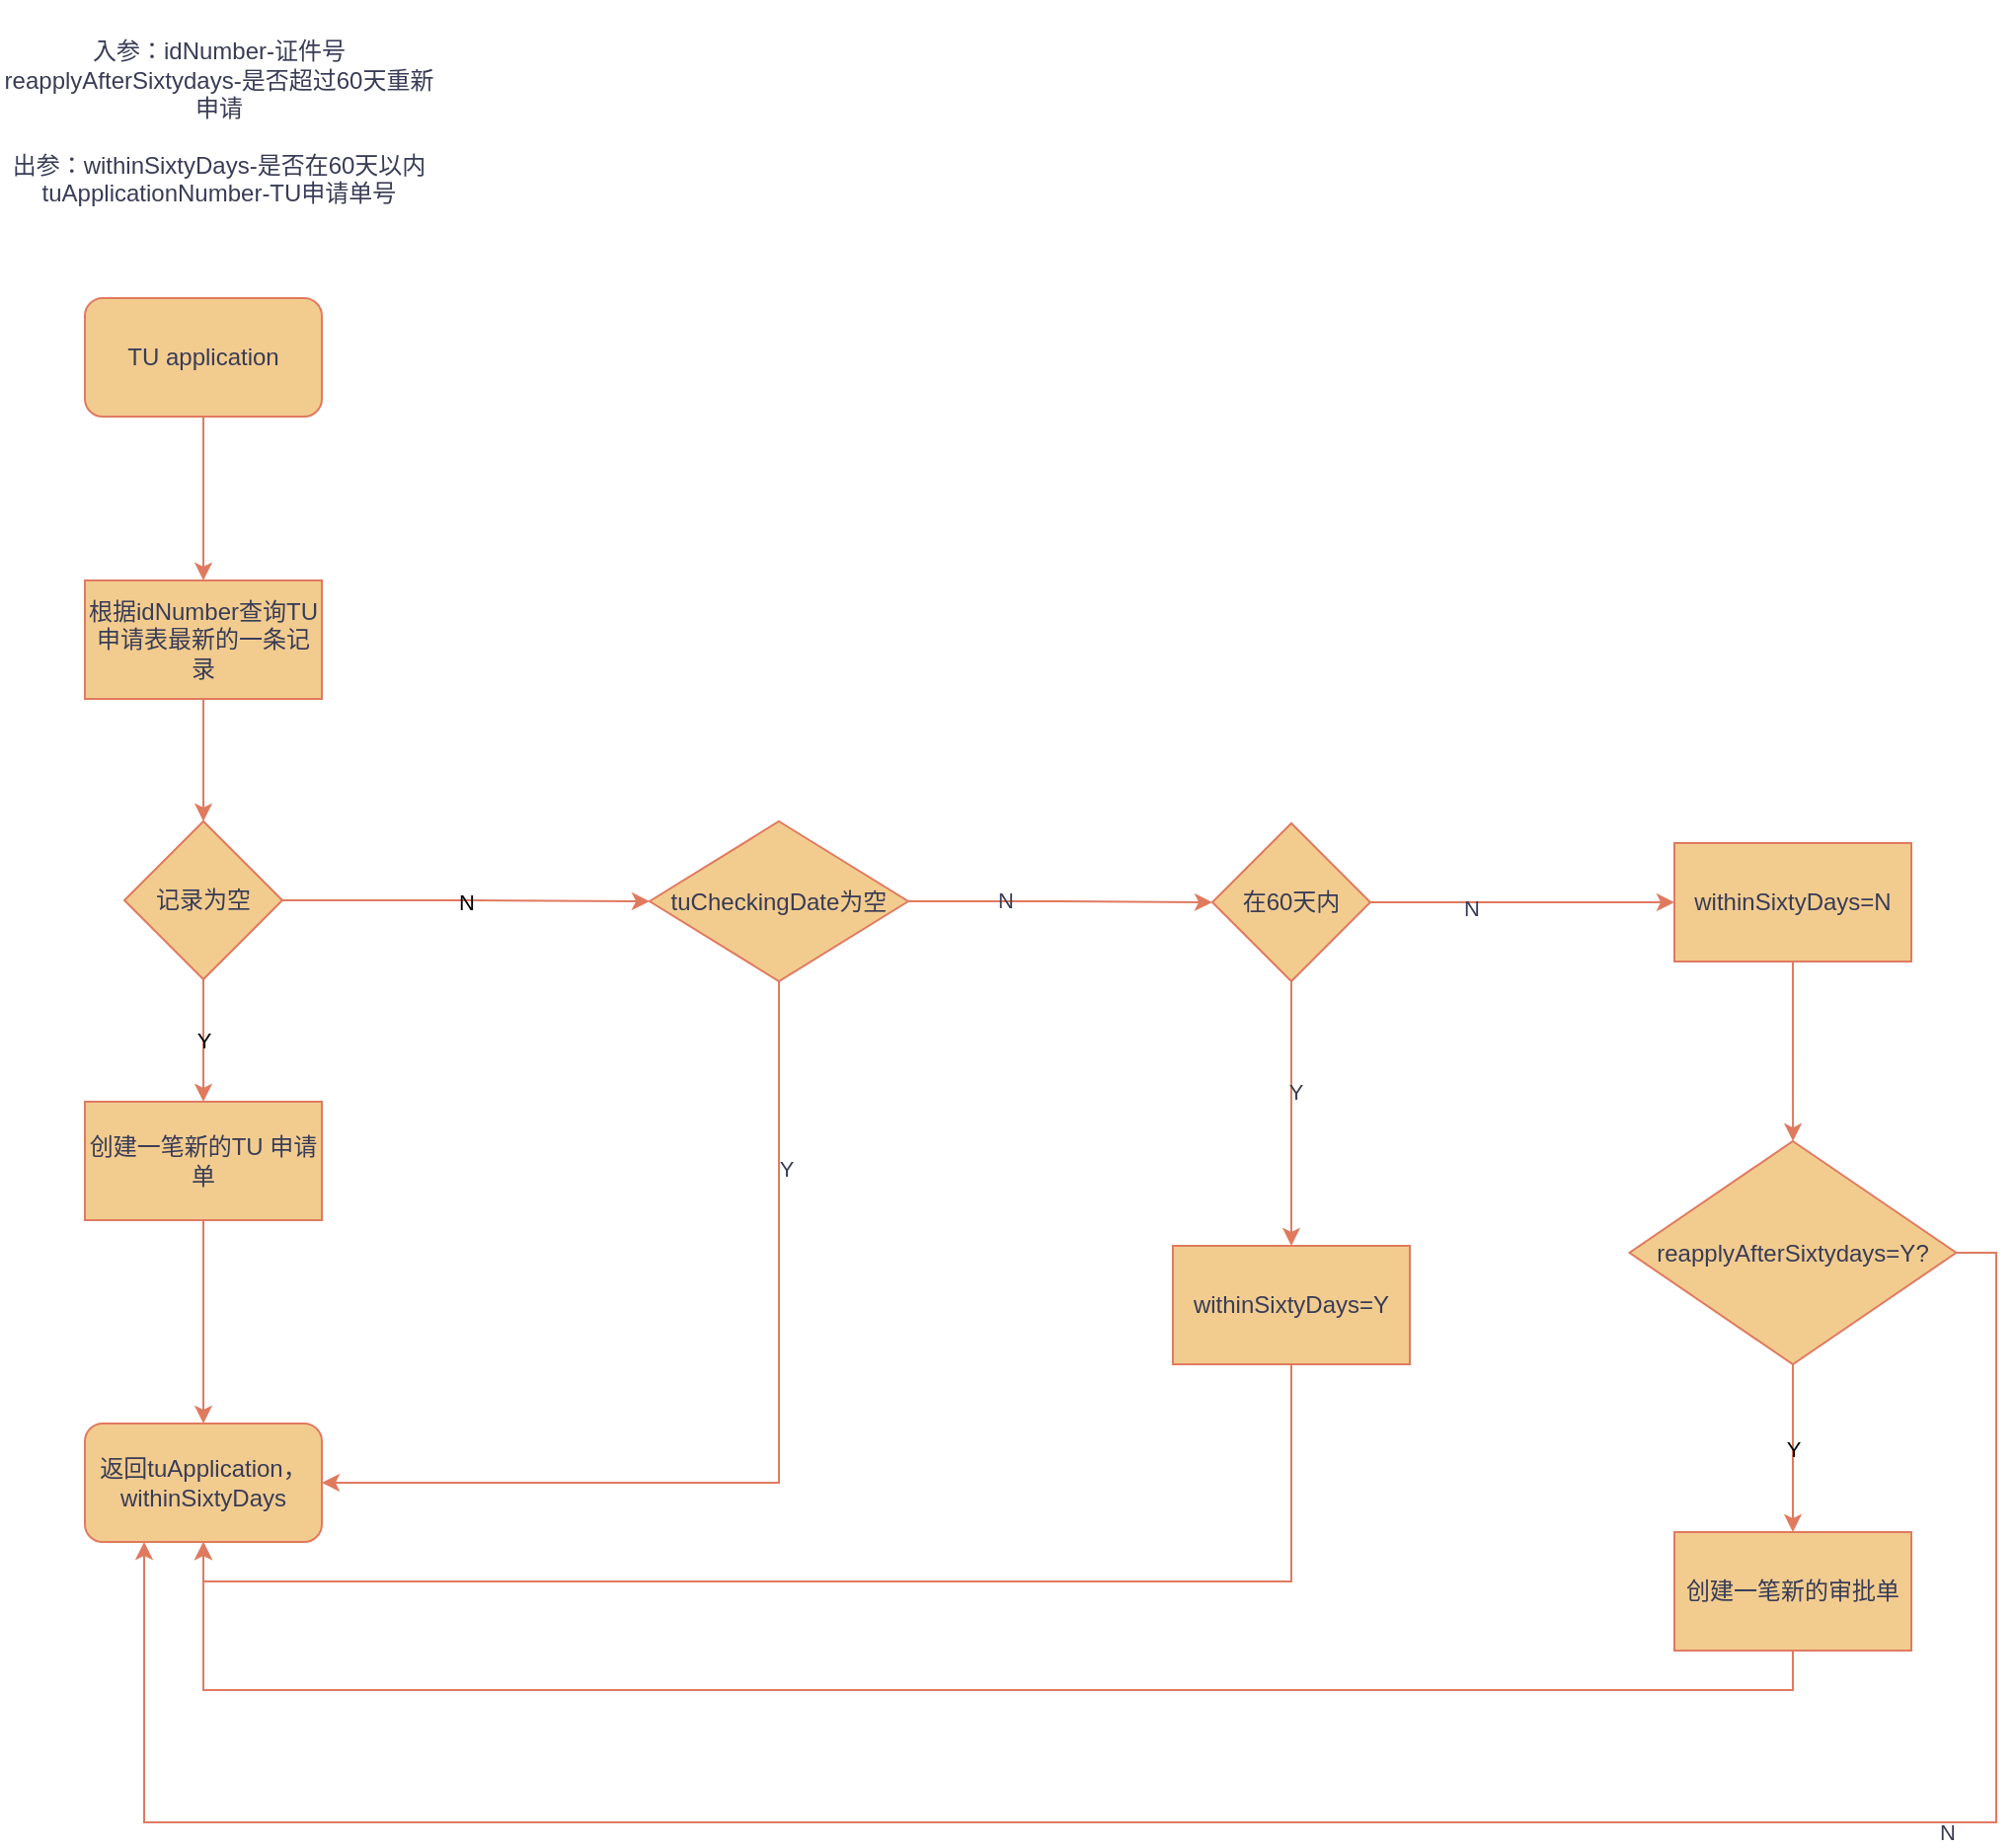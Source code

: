 <mxfile version="20.8.14" type="github">
  <diagram name="Page-1" id="31dhIgdWWiiN4gVW6aO_">
    <mxGraphModel dx="1434" dy="708" grid="0" gridSize="10" guides="1" tooltips="1" connect="1" arrows="1" fold="1" page="0" pageScale="1" pageWidth="827" pageHeight="1169" math="0" shadow="0">
      <root>
        <mxCell id="0" />
        <mxCell id="1" parent="0" />
        <mxCell id="bst0LnU-Npar3bB6vKzg-10" style="edgeStyle=orthogonalEdgeStyle;rounded=0;orthogonalLoop=1;jettySize=auto;html=1;exitX=0.5;exitY=1;exitDx=0;exitDy=0;labelBackgroundColor=none;strokeColor=#E07A5F;fontColor=default;" edge="1" parent="1" source="bst0LnU-Npar3bB6vKzg-1" target="bst0LnU-Npar3bB6vKzg-9">
          <mxGeometry relative="1" as="geometry" />
        </mxCell>
        <mxCell id="bst0LnU-Npar3bB6vKzg-1" value="TU application" style="rounded=1;whiteSpace=wrap;html=1;labelBackgroundColor=none;fillColor=#F2CC8F;strokeColor=#E07A5F;fontColor=#393C56;" vertex="1" parent="1">
          <mxGeometry x="252" y="339" width="120" height="60" as="geometry" />
        </mxCell>
        <mxCell id="bst0LnU-Npar3bB6vKzg-6" value="入参：idNumber-证件号&lt;br&gt;reapplyAfterSixtydays-是否超过60天重新申请&lt;br&gt;&lt;br&gt;出参：withinSixtyDays-是否在60天以内&lt;br&gt;tuApplicationNumber-TU申请单号" style="text;html=1;strokeColor=none;fillColor=none;align=center;verticalAlign=middle;whiteSpace=wrap;rounded=0;labelBackgroundColor=none;fontColor=#393C56;" vertex="1" parent="1">
          <mxGeometry x="209" y="188" width="222" height="123" as="geometry" />
        </mxCell>
        <mxCell id="bst0LnU-Npar3bB6vKzg-12" style="edgeStyle=orthogonalEdgeStyle;rounded=0;orthogonalLoop=1;jettySize=auto;html=1;exitX=0.5;exitY=1;exitDx=0;exitDy=0;labelBackgroundColor=none;strokeColor=#E07A5F;fontColor=default;" edge="1" parent="1" source="bst0LnU-Npar3bB6vKzg-9" target="bst0LnU-Npar3bB6vKzg-11">
          <mxGeometry relative="1" as="geometry" />
        </mxCell>
        <mxCell id="bst0LnU-Npar3bB6vKzg-9" value="根据idNumber查询TU申请表最新的一条记录" style="rounded=0;whiteSpace=wrap;html=1;labelBackgroundColor=none;fillColor=#F2CC8F;strokeColor=#E07A5F;fontColor=#393C56;" vertex="1" parent="1">
          <mxGeometry x="252" y="482" width="120" height="60" as="geometry" />
        </mxCell>
        <mxCell id="bst0LnU-Npar3bB6vKzg-15" value="Y" style="edgeStyle=orthogonalEdgeStyle;rounded=0;orthogonalLoop=1;jettySize=auto;html=1;exitX=0.5;exitY=1;exitDx=0;exitDy=0;labelBackgroundColor=none;strokeColor=#E07A5F;fontColor=default;" edge="1" parent="1" source="bst0LnU-Npar3bB6vKzg-11" target="bst0LnU-Npar3bB6vKzg-14">
          <mxGeometry relative="1" as="geometry" />
        </mxCell>
        <mxCell id="bst0LnU-Npar3bB6vKzg-20" value="N" style="edgeStyle=orthogonalEdgeStyle;rounded=0;orthogonalLoop=1;jettySize=auto;html=1;exitX=1;exitY=0.5;exitDx=0;exitDy=0;labelBackgroundColor=none;strokeColor=#E07A5F;fontColor=default;" edge="1" parent="1" source="bst0LnU-Npar3bB6vKzg-11" target="bst0LnU-Npar3bB6vKzg-19">
          <mxGeometry relative="1" as="geometry" />
        </mxCell>
        <mxCell id="bst0LnU-Npar3bB6vKzg-11" value="记录为空" style="rhombus;whiteSpace=wrap;html=1;labelBackgroundColor=none;fillColor=#F2CC8F;strokeColor=#E07A5F;fontColor=#393C56;" vertex="1" parent="1">
          <mxGeometry x="272" y="604" width="80" height="80" as="geometry" />
        </mxCell>
        <mxCell id="bst0LnU-Npar3bB6vKzg-17" style="edgeStyle=orthogonalEdgeStyle;rounded=0;orthogonalLoop=1;jettySize=auto;html=1;exitX=0.5;exitY=1;exitDx=0;exitDy=0;labelBackgroundColor=none;strokeColor=#E07A5F;fontColor=default;" edge="1" parent="1" source="bst0LnU-Npar3bB6vKzg-14" target="bst0LnU-Npar3bB6vKzg-16">
          <mxGeometry relative="1" as="geometry" />
        </mxCell>
        <mxCell id="bst0LnU-Npar3bB6vKzg-14" value="创建一笔新的TU 申请单" style="rounded=0;whiteSpace=wrap;html=1;labelBackgroundColor=none;fillColor=#F2CC8F;strokeColor=#E07A5F;fontColor=#393C56;" vertex="1" parent="1">
          <mxGeometry x="252" y="746" width="120" height="60" as="geometry" />
        </mxCell>
        <mxCell id="bst0LnU-Npar3bB6vKzg-16" value="返回tuApplication，&lt;br&gt;withinSixtyDays" style="rounded=1;whiteSpace=wrap;html=1;labelBackgroundColor=none;fillColor=#F2CC8F;strokeColor=#E07A5F;fontColor=#393C56;" vertex="1" parent="1">
          <mxGeometry x="252" y="909" width="120" height="60" as="geometry" />
        </mxCell>
        <mxCell id="bst0LnU-Npar3bB6vKzg-21" style="edgeStyle=orthogonalEdgeStyle;rounded=0;orthogonalLoop=1;jettySize=auto;html=1;exitX=0.5;exitY=1;exitDx=0;exitDy=0;entryX=1;entryY=0.5;entryDx=0;entryDy=0;labelBackgroundColor=none;strokeColor=#E07A5F;fontColor=default;" edge="1" parent="1" source="bst0LnU-Npar3bB6vKzg-19" target="bst0LnU-Npar3bB6vKzg-16">
          <mxGeometry relative="1" as="geometry" />
        </mxCell>
        <mxCell id="bst0LnU-Npar3bB6vKzg-22" value="Y" style="edgeLabel;html=1;align=center;verticalAlign=middle;resizable=0;points=[];labelBackgroundColor=none;fontColor=#393C56;" vertex="1" connectable="0" parent="bst0LnU-Npar3bB6vKzg-21">
          <mxGeometry x="-0.609" y="3" relative="1" as="geometry">
            <mxPoint as="offset" />
          </mxGeometry>
        </mxCell>
        <mxCell id="bst0LnU-Npar3bB6vKzg-24" style="edgeStyle=orthogonalEdgeStyle;rounded=0;orthogonalLoop=1;jettySize=auto;html=1;exitX=1;exitY=0.5;exitDx=0;exitDy=0;entryX=0;entryY=0.5;entryDx=0;entryDy=0;labelBackgroundColor=none;strokeColor=#E07A5F;fontColor=default;" edge="1" parent="1" source="bst0LnU-Npar3bB6vKzg-19" target="bst0LnU-Npar3bB6vKzg-23">
          <mxGeometry relative="1" as="geometry" />
        </mxCell>
        <mxCell id="bst0LnU-Npar3bB6vKzg-33" value="N" style="edgeLabel;html=1;align=center;verticalAlign=middle;resizable=0;points=[];labelBackgroundColor=none;fontColor=#393C56;" vertex="1" connectable="0" parent="bst0LnU-Npar3bB6vKzg-24">
          <mxGeometry x="-0.366" y="2" relative="1" as="geometry">
            <mxPoint y="1" as="offset" />
          </mxGeometry>
        </mxCell>
        <mxCell id="bst0LnU-Npar3bB6vKzg-19" value="tuCheckingDate为空" style="rhombus;whiteSpace=wrap;html=1;labelBackgroundColor=none;fillColor=#F2CC8F;strokeColor=#E07A5F;fontColor=#393C56;" vertex="1" parent="1">
          <mxGeometry x="538" y="604" width="131" height="81" as="geometry" />
        </mxCell>
        <mxCell id="bst0LnU-Npar3bB6vKzg-30" style="edgeStyle=orthogonalEdgeStyle;rounded=0;orthogonalLoop=1;jettySize=auto;html=1;exitX=0.5;exitY=1;exitDx=0;exitDy=0;labelBackgroundColor=none;strokeColor=#E07A5F;fontColor=default;" edge="1" parent="1" source="bst0LnU-Npar3bB6vKzg-23" target="bst0LnU-Npar3bB6vKzg-28">
          <mxGeometry relative="1" as="geometry" />
        </mxCell>
        <mxCell id="bst0LnU-Npar3bB6vKzg-34" value="Y" style="edgeLabel;html=1;align=center;verticalAlign=middle;resizable=0;points=[];labelBackgroundColor=none;fontColor=#393C56;" vertex="1" connectable="0" parent="bst0LnU-Npar3bB6vKzg-30">
          <mxGeometry x="-0.164" y="2" relative="1" as="geometry">
            <mxPoint as="offset" />
          </mxGeometry>
        </mxCell>
        <mxCell id="bst0LnU-Npar3bB6vKzg-36" style="edgeStyle=orthogonalEdgeStyle;rounded=0;orthogonalLoop=1;jettySize=auto;html=1;exitX=1;exitY=0.5;exitDx=0;exitDy=0;entryX=0;entryY=0.5;entryDx=0;entryDy=0;labelBackgroundColor=none;strokeColor=#E07A5F;fontColor=default;" edge="1" parent="1" source="bst0LnU-Npar3bB6vKzg-23" target="bst0LnU-Npar3bB6vKzg-35">
          <mxGeometry relative="1" as="geometry" />
        </mxCell>
        <mxCell id="bst0LnU-Npar3bB6vKzg-38" value="N" style="edgeLabel;html=1;align=center;verticalAlign=middle;resizable=0;points=[];labelBackgroundColor=none;fontColor=#393C56;" vertex="1" connectable="0" parent="bst0LnU-Npar3bB6vKzg-36">
          <mxGeometry x="-0.338" y="-3" relative="1" as="geometry">
            <mxPoint as="offset" />
          </mxGeometry>
        </mxCell>
        <mxCell id="bst0LnU-Npar3bB6vKzg-23" value="在60天内" style="rhombus;whiteSpace=wrap;html=1;labelBackgroundColor=none;fillColor=#F2CC8F;strokeColor=#E07A5F;fontColor=#393C56;" vertex="1" parent="1">
          <mxGeometry x="823" y="605" width="80" height="80" as="geometry" />
        </mxCell>
        <mxCell id="bst0LnU-Npar3bB6vKzg-32" style="edgeStyle=orthogonalEdgeStyle;rounded=0;orthogonalLoop=1;jettySize=auto;html=1;entryX=0.5;entryY=1;entryDx=0;entryDy=0;labelBackgroundColor=none;strokeColor=#E07A5F;fontColor=default;" edge="1" parent="1" source="bst0LnU-Npar3bB6vKzg-28" target="bst0LnU-Npar3bB6vKzg-16">
          <mxGeometry relative="1" as="geometry">
            <Array as="points">
              <mxPoint x="863" y="989" />
              <mxPoint x="312" y="989" />
            </Array>
          </mxGeometry>
        </mxCell>
        <mxCell id="bst0LnU-Npar3bB6vKzg-28" value="withinSixtyDays=Y" style="rounded=0;whiteSpace=wrap;html=1;labelBackgroundColor=none;fillColor=#F2CC8F;strokeColor=#E07A5F;fontColor=#393C56;" vertex="1" parent="1">
          <mxGeometry x="803" y="819" width="120" height="60" as="geometry" />
        </mxCell>
        <mxCell id="bst0LnU-Npar3bB6vKzg-40" value="" style="edgeStyle=orthogonalEdgeStyle;rounded=0;orthogonalLoop=1;jettySize=auto;html=1;labelBackgroundColor=none;strokeColor=#E07A5F;fontColor=default;" edge="1" parent="1" source="bst0LnU-Npar3bB6vKzg-35" target="bst0LnU-Npar3bB6vKzg-39">
          <mxGeometry relative="1" as="geometry" />
        </mxCell>
        <mxCell id="bst0LnU-Npar3bB6vKzg-35" value="withinSixtyDays=N" style="rounded=0;whiteSpace=wrap;html=1;labelBackgroundColor=none;fillColor=#F2CC8F;strokeColor=#E07A5F;fontColor=#393C56;" vertex="1" parent="1">
          <mxGeometry x="1057" y="615" width="120" height="60" as="geometry" />
        </mxCell>
        <mxCell id="bst0LnU-Npar3bB6vKzg-42" value="Y" style="edgeStyle=orthogonalEdgeStyle;rounded=0;orthogonalLoop=1;jettySize=auto;html=1;exitX=0.5;exitY=1;exitDx=0;exitDy=0;labelBackgroundColor=none;strokeColor=#E07A5F;fontColor=default;" edge="1" parent="1" source="bst0LnU-Npar3bB6vKzg-39" target="bst0LnU-Npar3bB6vKzg-41">
          <mxGeometry relative="1" as="geometry" />
        </mxCell>
        <mxCell id="bst0LnU-Npar3bB6vKzg-45" style="edgeStyle=orthogonalEdgeStyle;rounded=0;orthogonalLoop=1;jettySize=auto;html=1;exitX=1;exitY=0.5;exitDx=0;exitDy=0;entryX=0.25;entryY=1;entryDx=0;entryDy=0;labelBackgroundColor=none;strokeColor=#E07A5F;fontColor=default;" edge="1" parent="1" source="bst0LnU-Npar3bB6vKzg-39" target="bst0LnU-Npar3bB6vKzg-16">
          <mxGeometry relative="1" as="geometry">
            <Array as="points">
              <mxPoint x="1220" y="823" />
              <mxPoint x="1220" y="1111" />
              <mxPoint x="282" y="1111" />
            </Array>
          </mxGeometry>
        </mxCell>
        <mxCell id="bst0LnU-Npar3bB6vKzg-46" value="N" style="edgeLabel;html=1;align=center;verticalAlign=middle;resizable=0;points=[];labelBackgroundColor=none;fontColor=#393C56;" vertex="1" connectable="0" parent="bst0LnU-Npar3bB6vKzg-45">
          <mxGeometry x="-0.519" y="5" relative="1" as="geometry">
            <mxPoint as="offset" />
          </mxGeometry>
        </mxCell>
        <mxCell id="bst0LnU-Npar3bB6vKzg-39" value="reapplyAfterSixtydays=Y?" style="rhombus;whiteSpace=wrap;html=1;rounded=0;labelBackgroundColor=none;fillColor=#F2CC8F;strokeColor=#E07A5F;fontColor=#393C56;" vertex="1" parent="1">
          <mxGeometry x="1034.25" y="766" width="165.5" height="113" as="geometry" />
        </mxCell>
        <mxCell id="bst0LnU-Npar3bB6vKzg-43" style="edgeStyle=orthogonalEdgeStyle;rounded=0;orthogonalLoop=1;jettySize=auto;html=1;exitX=0.5;exitY=1;exitDx=0;exitDy=0;entryX=0.5;entryY=1;entryDx=0;entryDy=0;labelBackgroundColor=none;strokeColor=#E07A5F;fontColor=default;" edge="1" parent="1" source="bst0LnU-Npar3bB6vKzg-41" target="bst0LnU-Npar3bB6vKzg-16">
          <mxGeometry relative="1" as="geometry" />
        </mxCell>
        <mxCell id="bst0LnU-Npar3bB6vKzg-41" value="创建一笔新的审批单" style="rounded=0;whiteSpace=wrap;html=1;labelBackgroundColor=none;fillColor=#F2CC8F;strokeColor=#E07A5F;fontColor=#393C56;" vertex="1" parent="1">
          <mxGeometry x="1057" y="964" width="120" height="60" as="geometry" />
        </mxCell>
      </root>
    </mxGraphModel>
  </diagram>
</mxfile>
